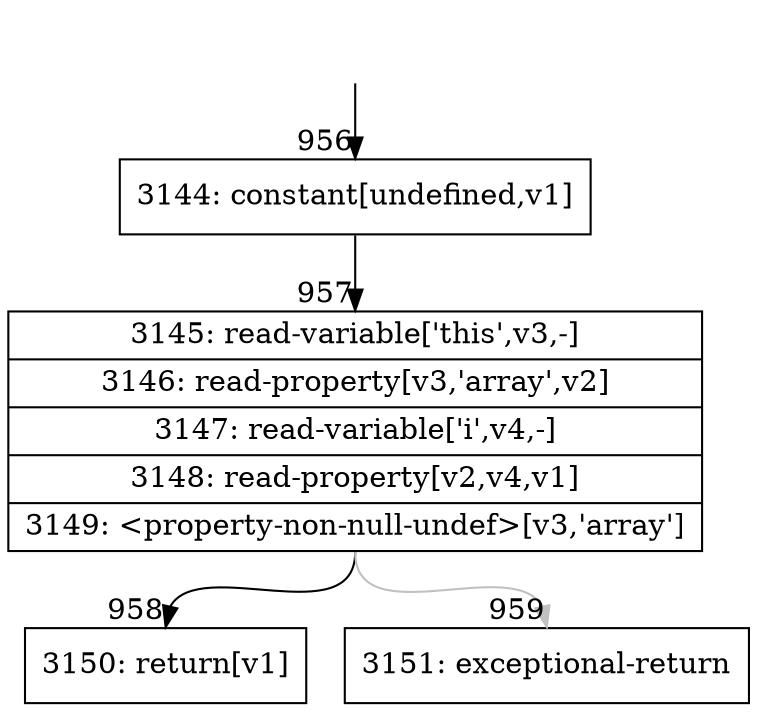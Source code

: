 digraph {
rankdir="TD"
BB_entry69[shape=none,label=""];
BB_entry69 -> BB956 [tailport=s, headport=n, headlabel="    956"]
BB956 [shape=record label="{3144: constant[undefined,v1]}" ] 
BB956 -> BB957 [tailport=s, headport=n, headlabel="      957"]
BB957 [shape=record label="{3145: read-variable['this',v3,-]|3146: read-property[v3,'array',v2]|3147: read-variable['i',v4,-]|3148: read-property[v2,v4,v1]|3149: \<property-non-null-undef\>[v3,'array']}" ] 
BB957 -> BB958 [tailport=s, headport=n, headlabel="      958"]
BB957 -> BB959 [tailport=s, headport=n, color=gray, headlabel="      959"]
BB958 [shape=record label="{3150: return[v1]}" ] 
BB959 [shape=record label="{3151: exceptional-return}" ] 
//#$~ 819
}
